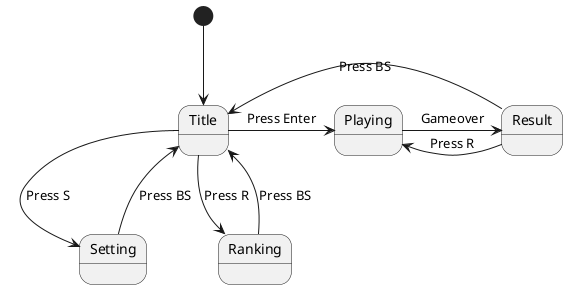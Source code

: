 @startuml gameState

state "Title" as title
state "Playing" as play
state "Result" as result
state "Setting" as setting
state "Ranking" as rank

[*] -d-> title
title -r-> play : Press Enter
play -[hidden]d-> rank
setting -[hidden]r-> rank
title -> rank : Press R
rank -u-> title : Press BS
title -d-> setting : Press S
setting -u-> title : Press BS
play -r-> result : Gameover
result -l-> title : Press BS
result -l-> play : Press R

@enduml